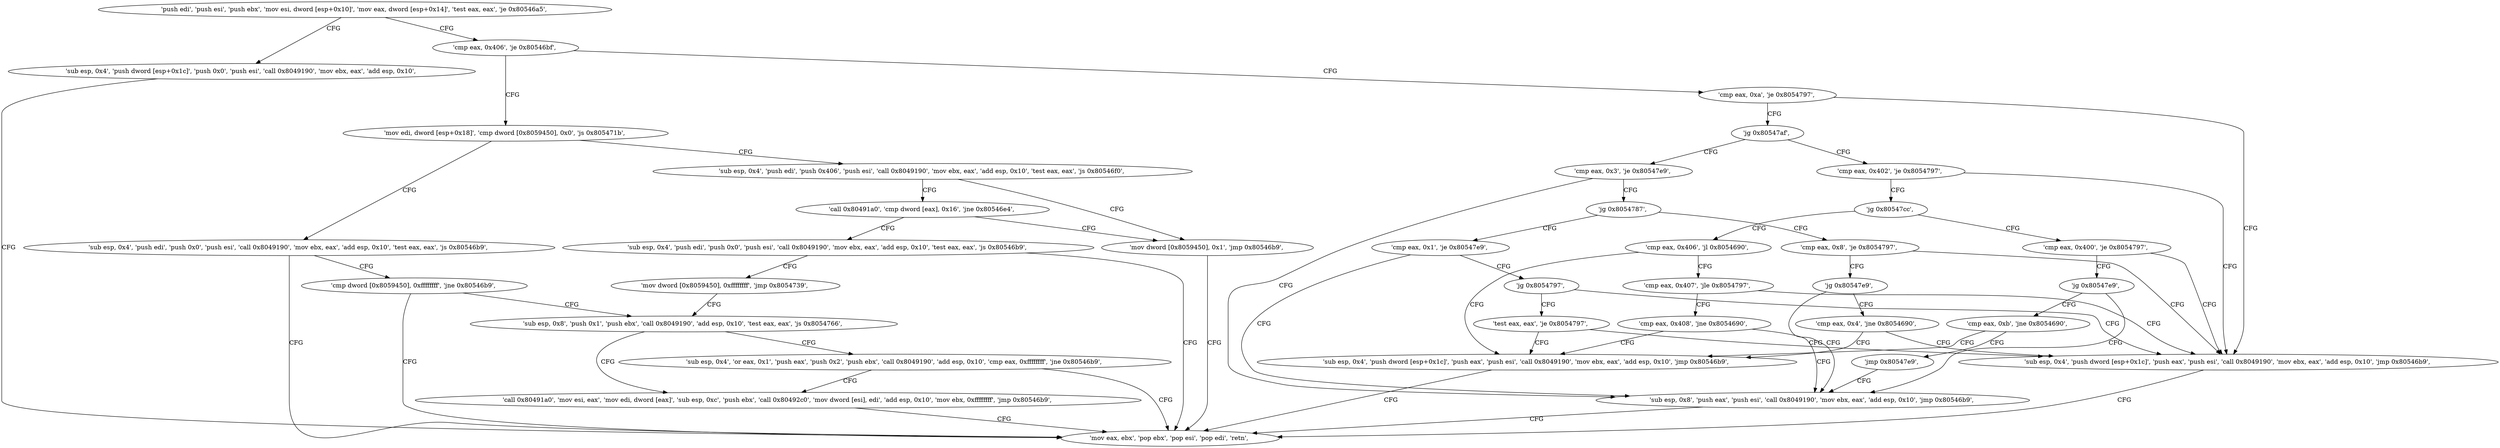 digraph "func" {
"134563397" [label = "'push edi', 'push esi', 'push ebx', 'mov esi, dword [esp+0x10]', 'mov eax, dword [esp+0x14]', 'test eax, eax', 'je 0x80546a5', " ]
"134563493" [label = "'sub esp, 0x4', 'push dword [esp+0x1c]', 'push 0x0', 'push esi', 'call 0x8049190', 'mov ebx, eax', 'add esp, 0x10', " ]
"134563412" [label = "'cmp eax, 0x406', 'je 0x80546bf', " ]
"134563513" [label = "'mov eax, ebx', 'pop ebx', 'pop esi', 'pop edi', 'retn', " ]
"134563519" [label = "'mov edi, dword [esp+0x18]', 'cmp dword [0x8059450], 0x0', 'js 0x805471b', " ]
"134563419" [label = "'cmp eax, 0xa', 'je 0x8054797', " ]
"134563611" [label = "'sub esp, 0x4', 'push edi', 'push 0x0', 'push esi', 'call 0x8049190', 'mov ebx, eax', 'add esp, 0x10', 'test eax, eax', 'js 0x80546b9', " ]
"134563532" [label = "'sub esp, 0x4', 'push edi', 'push 0x406', 'push esi', 'call 0x8049190', 'mov ebx, eax', 'add esp, 0x10', 'test eax, eax', 'js 0x80546f0', " ]
"134563735" [label = "'sub esp, 0x4', 'push dword [esp+0x1c]', 'push eax', 'push esi', 'call 0x8049190', 'mov ebx, eax', 'add esp, 0x10', 'jmp 0x80546b9', " ]
"134563428" [label = "'jg 0x80547af', " ]
"134563632" [label = "'cmp dword [0x8059450], 0xffffffff', 'jne 0x80546b9', " ]
"134563568" [label = "'call 0x80491a0', 'cmp dword [eax], 0x16', 'jne 0x80546e4', " ]
"134563556" [label = "'mov dword [0x8059450], 0x1', 'jmp 0x80546b9', " ]
"134563759" [label = "'cmp eax, 0x402', 'je 0x8054797', " ]
"134563434" [label = "'cmp eax, 0x3', 'je 0x80547e9', " ]
"134563641" [label = "'sub esp, 0x8', 'push 0x1', 'push ebx', 'call 0x8049190', 'add esp, 0x10', 'test eax, eax', 'js 0x8054766', " ]
"134563578" [label = "'sub esp, 0x4', 'push edi', 'push 0x0', 'push esi', 'call 0x8049190', 'mov ebx, eax', 'add esp, 0x10', 'test eax, eax', 'js 0x80546b9', " ]
"134563766" [label = "'jg 0x80547cc', " ]
"134563817" [label = "'sub esp, 0x8', 'push eax', 'push esi', 'call 0x8049190', 'mov ebx, eax', 'add esp, 0x10', 'jmp 0x80546b9', " ]
"134563443" [label = "'jg 0x8054787', " ]
"134563686" [label = "'call 0x80491a0', 'mov esi, eax', 'mov edi, dword [eax]', 'sub esp, 0xc', 'push ebx', 'call 0x80492c0', 'mov dword [esi], edi', 'add esp, 0x10', 'mov ebx, 0xffffffff', 'jmp 0x80546b9', " ]
"134563659" [label = "'sub esp, 0x4', 'or eax, 0x1', 'push eax', 'push 0x2', 'push ebx', 'call 0x8049190', 'add esp, 0x10', 'cmp eax, 0xffffffff', 'jne 0x80546b9', " ]
"134563599" [label = "'mov dword [0x8059450], 0xffffffff', 'jmp 0x8054739', " ]
"134563788" [label = "'cmp eax, 0x406', 'jl 0x8054690', " ]
"134563768" [label = "'cmp eax, 0x400', 'je 0x8054797', " ]
"134563719" [label = "'cmp eax, 0x8', 'je 0x8054797', " ]
"134563449" [label = "'cmp eax, 0x1', 'je 0x80547e9', " ]
"134563472" [label = "'sub esp, 0x4', 'push dword [esp+0x1c]', 'push eax', 'push esi', 'call 0x8049190', 'mov ebx, eax', 'add esp, 0x10', 'jmp 0x80546b9', " ]
"134563799" [label = "'cmp eax, 0x407', 'jle 0x8054797', " ]
"134563775" [label = "'jg 0x80547e9', " ]
"134563724" [label = "'jg 0x80547e9', " ]
"134563458" [label = "'jg 0x8054797', " ]
"134563806" [label = "'cmp eax, 0x408', 'jne 0x8054690', " ]
"134563777" [label = "'cmp eax, 0xb', 'jne 0x8054690', " ]
"134563726" [label = "'cmp eax, 0x4', 'jne 0x8054690', " ]
"134563464" [label = "'test eax, eax', 'je 0x8054797', " ]
"134563786" [label = "'jmp 0x80547e9', " ]
"134563397" -> "134563493" [ label = "CFG" ]
"134563397" -> "134563412" [ label = "CFG" ]
"134563493" -> "134563513" [ label = "CFG" ]
"134563412" -> "134563519" [ label = "CFG" ]
"134563412" -> "134563419" [ label = "CFG" ]
"134563519" -> "134563611" [ label = "CFG" ]
"134563519" -> "134563532" [ label = "CFG" ]
"134563419" -> "134563735" [ label = "CFG" ]
"134563419" -> "134563428" [ label = "CFG" ]
"134563611" -> "134563513" [ label = "CFG" ]
"134563611" -> "134563632" [ label = "CFG" ]
"134563532" -> "134563568" [ label = "CFG" ]
"134563532" -> "134563556" [ label = "CFG" ]
"134563735" -> "134563513" [ label = "CFG" ]
"134563428" -> "134563759" [ label = "CFG" ]
"134563428" -> "134563434" [ label = "CFG" ]
"134563632" -> "134563513" [ label = "CFG" ]
"134563632" -> "134563641" [ label = "CFG" ]
"134563568" -> "134563556" [ label = "CFG" ]
"134563568" -> "134563578" [ label = "CFG" ]
"134563556" -> "134563513" [ label = "CFG" ]
"134563759" -> "134563735" [ label = "CFG" ]
"134563759" -> "134563766" [ label = "CFG" ]
"134563434" -> "134563817" [ label = "CFG" ]
"134563434" -> "134563443" [ label = "CFG" ]
"134563641" -> "134563686" [ label = "CFG" ]
"134563641" -> "134563659" [ label = "CFG" ]
"134563578" -> "134563513" [ label = "CFG" ]
"134563578" -> "134563599" [ label = "CFG" ]
"134563766" -> "134563788" [ label = "CFG" ]
"134563766" -> "134563768" [ label = "CFG" ]
"134563817" -> "134563513" [ label = "CFG" ]
"134563443" -> "134563719" [ label = "CFG" ]
"134563443" -> "134563449" [ label = "CFG" ]
"134563686" -> "134563513" [ label = "CFG" ]
"134563659" -> "134563513" [ label = "CFG" ]
"134563659" -> "134563686" [ label = "CFG" ]
"134563599" -> "134563641" [ label = "CFG" ]
"134563788" -> "134563472" [ label = "CFG" ]
"134563788" -> "134563799" [ label = "CFG" ]
"134563768" -> "134563735" [ label = "CFG" ]
"134563768" -> "134563775" [ label = "CFG" ]
"134563719" -> "134563735" [ label = "CFG" ]
"134563719" -> "134563724" [ label = "CFG" ]
"134563449" -> "134563817" [ label = "CFG" ]
"134563449" -> "134563458" [ label = "CFG" ]
"134563472" -> "134563513" [ label = "CFG" ]
"134563799" -> "134563735" [ label = "CFG" ]
"134563799" -> "134563806" [ label = "CFG" ]
"134563775" -> "134563817" [ label = "CFG" ]
"134563775" -> "134563777" [ label = "CFG" ]
"134563724" -> "134563817" [ label = "CFG" ]
"134563724" -> "134563726" [ label = "CFG" ]
"134563458" -> "134563735" [ label = "CFG" ]
"134563458" -> "134563464" [ label = "CFG" ]
"134563806" -> "134563472" [ label = "CFG" ]
"134563806" -> "134563817" [ label = "CFG" ]
"134563777" -> "134563472" [ label = "CFG" ]
"134563777" -> "134563786" [ label = "CFG" ]
"134563726" -> "134563472" [ label = "CFG" ]
"134563726" -> "134563735" [ label = "CFG" ]
"134563464" -> "134563735" [ label = "CFG" ]
"134563464" -> "134563472" [ label = "CFG" ]
"134563786" -> "134563817" [ label = "CFG" ]
}
